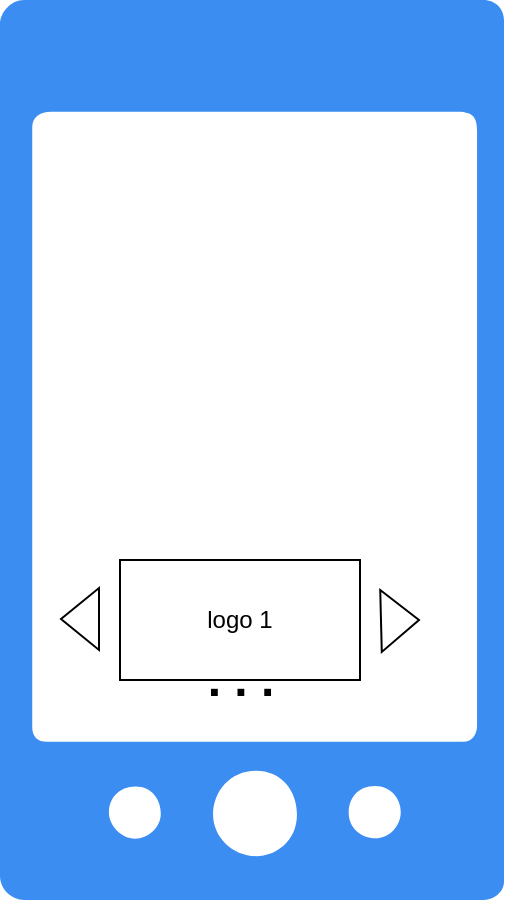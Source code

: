 <mxfile version="22.1.3" type="device">
  <diagram name="Page-1" id="oit_1julGFqI6oK9F4lP">
    <mxGraphModel dx="1426" dy="803" grid="1" gridSize="10" guides="1" tooltips="1" connect="1" arrows="1" fold="1" page="1" pageScale="1" pageWidth="850" pageHeight="1100" math="0" shadow="0">
      <root>
        <mxCell id="0" />
        <mxCell id="1" parent="0" />
        <mxCell id="qeGmMF54fT7G0q_B0uXI-1" value="logo 1" style="rounded=0;whiteSpace=wrap;html=1;" parent="1" vertex="1">
          <mxGeometry x="380" y="410" width="120" height="60" as="geometry" />
        </mxCell>
        <mxCell id="qeGmMF54fT7G0q_B0uXI-7" value="" style="shape=flexArrow;endArrow=classic;html=1;rounded=0;" parent="1" edge="1">
          <mxGeometry width="50" height="50" relative="1" as="geometry">
            <mxPoint x="510" y="440.5" as="sourcePoint" />
            <mxPoint x="530" y="440" as="targetPoint" />
          </mxGeometry>
        </mxCell>
        <mxCell id="qeGmMF54fT7G0q_B0uXI-8" value="" style="shape=flexArrow;endArrow=classic;html=1;rounded=0;" parent="1" edge="1">
          <mxGeometry width="50" height="50" relative="1" as="geometry">
            <mxPoint x="370" y="439.5" as="sourcePoint" />
            <mxPoint x="350" y="439.5" as="targetPoint" />
          </mxGeometry>
        </mxCell>
        <mxCell id="qeGmMF54fT7G0q_B0uXI-10" value=". . ." style="text;strokeColor=none;fillColor=none;html=1;fontSize=24;fontStyle=1;verticalAlign=middle;align=center;" parent="1" vertex="1">
          <mxGeometry x="390" y="450" width="100" height="40" as="geometry" />
        </mxCell>
        <mxCell id="nhzYDoBwdJy0DEIcJuxc-1" value="" style="sketch=0;html=1;aspect=fixed;strokeColor=none;shadow=0;fillColor=#3B8DF1;verticalAlign=top;labelPosition=center;verticalLabelPosition=bottom;shape=mxgraph.gcp2.phone_android" vertex="1" parent="1">
          <mxGeometry x="320" y="130" width="252" height="450" as="geometry" />
        </mxCell>
      </root>
    </mxGraphModel>
  </diagram>
</mxfile>
